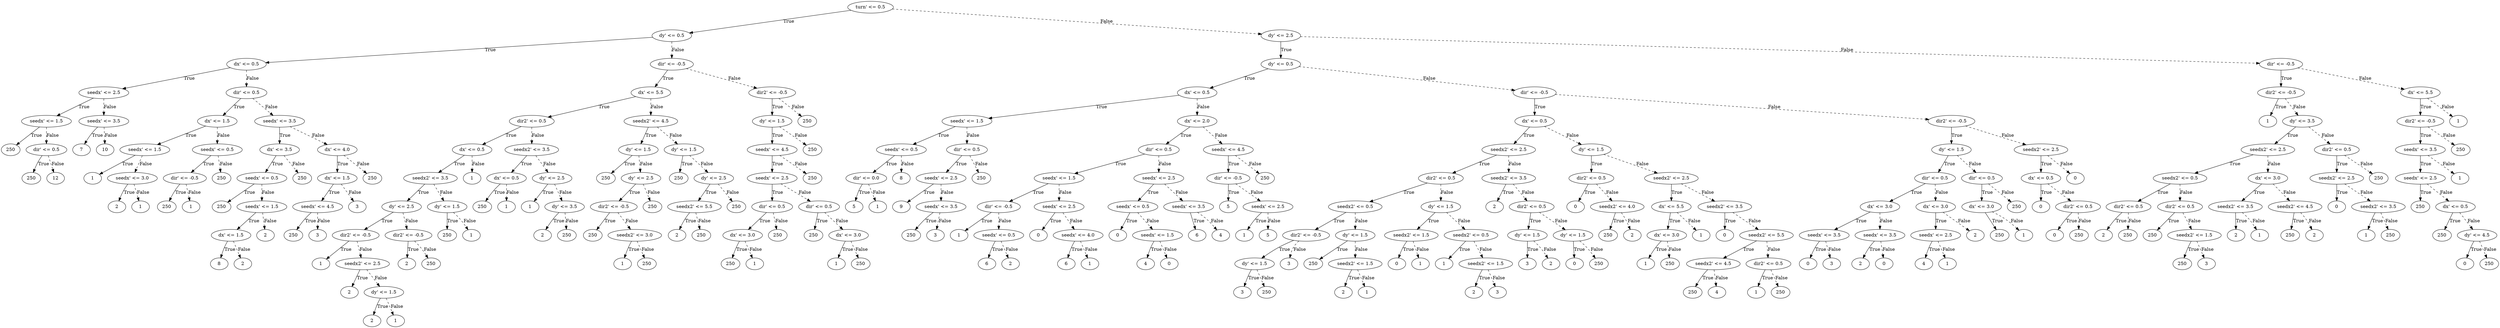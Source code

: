 digraph {
0 [label="turn' <= 0.5"];
1 [label="dy' <= 0.5"];
2 [label="dx' <= 0.5"];
3 [label="seedx' <= 2.5"];
4 [label="seedx' <= 1.5"];
5 [label="250"];
4 -> 5 [label="True"];
6 [label="dir' <= 0.5"];
7 [label="250"];
6 -> 7 [label="True"];
8 [label="12"];
6 -> 8 [style="dashed", label="False"];
4 -> 6 [style="dashed", label="False"];
3 -> 4 [label="True"];
9 [label="seedx' <= 3.5"];
10 [label="7"];
9 -> 10 [label="True"];
11 [label="10"];
9 -> 11 [style="dashed", label="False"];
3 -> 9 [style="dashed", label="False"];
2 -> 3 [label="True"];
12 [label="dir' <= 0.5"];
13 [label="dx' <= 1.5"];
14 [label="seedx' <= 1.5"];
15 [label="1"];
14 -> 15 [label="True"];
16 [label="seedx' <= 3.0"];
17 [label="2"];
16 -> 17 [label="True"];
18 [label="1"];
16 -> 18 [style="dashed", label="False"];
14 -> 16 [style="dashed", label="False"];
13 -> 14 [label="True"];
19 [label="seedx' <= 0.5"];
20 [label="dir' <= -0.5"];
21 [label="250"];
20 -> 21 [label="True"];
22 [label="1"];
20 -> 22 [style="dashed", label="False"];
19 -> 20 [label="True"];
23 [label="250"];
19 -> 23 [style="dashed", label="False"];
13 -> 19 [style="dashed", label="False"];
12 -> 13 [label="True"];
24 [label="seedx' <= 3.5"];
25 [label="dx' <= 3.5"];
26 [label="seedx' <= 0.5"];
27 [label="250"];
26 -> 27 [label="True"];
28 [label="seedx' <= 1.5"];
29 [label="dx' <= 1.5"];
30 [label="8"];
29 -> 30 [label="True"];
31 [label="2"];
29 -> 31 [style="dashed", label="False"];
28 -> 29 [label="True"];
32 [label="2"];
28 -> 32 [style="dashed", label="False"];
26 -> 28 [style="dashed", label="False"];
25 -> 26 [label="True"];
33 [label="250"];
25 -> 33 [style="dashed", label="False"];
24 -> 25 [label="True"];
34 [label="dx' <= 4.0"];
35 [label="dx' <= 1.5"];
36 [label="seedx' <= 4.5"];
37 [label="250"];
36 -> 37 [label="True"];
38 [label="3"];
36 -> 38 [style="dashed", label="False"];
35 -> 36 [label="True"];
39 [label="3"];
35 -> 39 [style="dashed", label="False"];
34 -> 35 [label="True"];
40 [label="250"];
34 -> 40 [style="dashed", label="False"];
24 -> 34 [style="dashed", label="False"];
12 -> 24 [style="dashed", label="False"];
2 -> 12 [style="dashed", label="False"];
1 -> 2 [label="True"];
41 [label="dir' <= -0.5"];
42 [label="dx' <= 5.5"];
43 [label="dir2' <= 0.5"];
44 [label="dx' <= 0.5"];
45 [label="seedx2' <= 3.5"];
46 [label="dy' <= 2.5"];
47 [label="dir2' <= -0.5"];
48 [label="1"];
47 -> 48 [label="True"];
49 [label="seedx2' <= 2.5"];
50 [label="2"];
49 -> 50 [label="True"];
51 [label="dy' <= 1.5"];
52 [label="2"];
51 -> 52 [label="True"];
53 [label="1"];
51 -> 53 [style="dashed", label="False"];
49 -> 51 [style="dashed", label="False"];
47 -> 49 [style="dashed", label="False"];
46 -> 47 [label="True"];
54 [label="dir2' <= -0.5"];
55 [label="2"];
54 -> 55 [label="True"];
56 [label="250"];
54 -> 56 [style="dashed", label="False"];
46 -> 54 [style="dashed", label="False"];
45 -> 46 [label="True"];
57 [label="dy' <= 1.5"];
58 [label="250"];
57 -> 58 [label="True"];
59 [label="1"];
57 -> 59 [style="dashed", label="False"];
45 -> 57 [style="dashed", label="False"];
44 -> 45 [label="True"];
60 [label="1"];
44 -> 60 [style="dashed", label="False"];
43 -> 44 [label="True"];
61 [label="seedx2' <= 3.5"];
62 [label="dx' <= 0.5"];
63 [label="250"];
62 -> 63 [label="True"];
64 [label="1"];
62 -> 64 [style="dashed", label="False"];
61 -> 62 [label="True"];
65 [label="dy' <= 2.5"];
66 [label="1"];
65 -> 66 [label="True"];
67 [label="dy' <= 3.5"];
68 [label="2"];
67 -> 68 [label="True"];
69 [label="250"];
67 -> 69 [style="dashed", label="False"];
65 -> 67 [style="dashed", label="False"];
61 -> 65 [style="dashed", label="False"];
43 -> 61 [style="dashed", label="False"];
42 -> 43 [label="True"];
70 [label="seedx2' <= 4.5"];
71 [label="dy' <= 1.5"];
72 [label="250"];
71 -> 72 [label="True"];
73 [label="dy' <= 2.5"];
74 [label="dir2' <= -0.5"];
75 [label="250"];
74 -> 75 [label="True"];
76 [label="seedx2' <= 3.0"];
77 [label="1"];
76 -> 77 [label="True"];
78 [label="250"];
76 -> 78 [style="dashed", label="False"];
74 -> 76 [style="dashed", label="False"];
73 -> 74 [label="True"];
79 [label="250"];
73 -> 79 [style="dashed", label="False"];
71 -> 73 [style="dashed", label="False"];
70 -> 71 [label="True"];
80 [label="dy' <= 1.5"];
81 [label="250"];
80 -> 81 [label="True"];
82 [label="dy' <= 2.5"];
83 [label="seedx2' <= 5.5"];
84 [label="2"];
83 -> 84 [label="True"];
85 [label="250"];
83 -> 85 [style="dashed", label="False"];
82 -> 83 [label="True"];
86 [label="250"];
82 -> 86 [style="dashed", label="False"];
80 -> 82 [style="dashed", label="False"];
70 -> 80 [style="dashed", label="False"];
42 -> 70 [style="dashed", label="False"];
41 -> 42 [label="True"];
87 [label="dir2' <= -0.5"];
88 [label="dy' <= 1.5"];
89 [label="seedx' <= 4.5"];
90 [label="seedx' <= 2.5"];
91 [label="dir' <= 0.5"];
92 [label="dx' <= 3.0"];
93 [label="250"];
92 -> 93 [label="True"];
94 [label="1"];
92 -> 94 [style="dashed", label="False"];
91 -> 92 [label="True"];
95 [label="250"];
91 -> 95 [style="dashed", label="False"];
90 -> 91 [label="True"];
96 [label="dir' <= 0.5"];
97 [label="250"];
96 -> 97 [label="True"];
98 [label="dx' <= 3.0"];
99 [label="1"];
98 -> 99 [label="True"];
100 [label="250"];
98 -> 100 [style="dashed", label="False"];
96 -> 98 [style="dashed", label="False"];
90 -> 96 [style="dashed", label="False"];
89 -> 90 [label="True"];
101 [label="250"];
89 -> 101 [style="dashed", label="False"];
88 -> 89 [label="True"];
102 [label="250"];
88 -> 102 [style="dashed", label="False"];
87 -> 88 [label="True"];
103 [label="250"];
87 -> 103 [style="dashed", label="False"];
41 -> 87 [style="dashed", label="False"];
1 -> 41 [style="dashed", label="False"];
0 -> 1 [label="True"];
104 [label="dy' <= 2.5"];
105 [label="dy' <= 0.5"];
106 [label="dx' <= 0.5"];
107 [label="seedx' <= 1.5"];
108 [label="seedx' <= 0.5"];
109 [label="dir' <= 0.0"];
110 [label="5"];
109 -> 110 [label="True"];
111 [label="1"];
109 -> 111 [style="dashed", label="False"];
108 -> 109 [label="True"];
112 [label="8"];
108 -> 112 [style="dashed", label="False"];
107 -> 108 [label="True"];
113 [label="dir' <= 0.5"];
114 [label="seedx' <= 2.5"];
115 [label="9"];
114 -> 115 [label="True"];
116 [label="seedx' <= 3.5"];
117 [label="250"];
116 -> 117 [label="True"];
118 [label="3"];
116 -> 118 [style="dashed", label="False"];
114 -> 116 [style="dashed", label="False"];
113 -> 114 [label="True"];
119 [label="250"];
113 -> 119 [style="dashed", label="False"];
107 -> 113 [style="dashed", label="False"];
106 -> 107 [label="True"];
120 [label="dx' <= 2.0"];
121 [label="dir' <= 0.5"];
122 [label="seedx' <= 1.5"];
123 [label="dir' <= -0.5"];
124 [label="1"];
123 -> 124 [label="True"];
125 [label="seedx' <= 0.5"];
126 [label="6"];
125 -> 126 [label="True"];
127 [label="2"];
125 -> 127 [style="dashed", label="False"];
123 -> 125 [style="dashed", label="False"];
122 -> 123 [label="True"];
128 [label="seedx' <= 2.5"];
129 [label="0"];
128 -> 129 [label="True"];
130 [label="seedx' <= 4.0"];
131 [label="6"];
130 -> 131 [label="True"];
132 [label="1"];
130 -> 132 [style="dashed", label="False"];
128 -> 130 [style="dashed", label="False"];
122 -> 128 [style="dashed", label="False"];
121 -> 122 [label="True"];
133 [label="seedx' <= 2.5"];
134 [label="seedx' <= 0.5"];
135 [label="0"];
134 -> 135 [label="True"];
136 [label="seedx' <= 1.5"];
137 [label="4"];
136 -> 137 [label="True"];
138 [label="0"];
136 -> 138 [style="dashed", label="False"];
134 -> 136 [style="dashed", label="False"];
133 -> 134 [label="True"];
139 [label="seedx' <= 3.5"];
140 [label="6"];
139 -> 140 [label="True"];
141 [label="4"];
139 -> 141 [style="dashed", label="False"];
133 -> 139 [style="dashed", label="False"];
121 -> 133 [style="dashed", label="False"];
120 -> 121 [label="True"];
142 [label="seedx' <= 4.5"];
143 [label="dir' <= -0.5"];
144 [label="5"];
143 -> 144 [label="True"];
145 [label="seedx' <= 2.5"];
146 [label="1"];
145 -> 146 [label="True"];
147 [label="5"];
145 -> 147 [style="dashed", label="False"];
143 -> 145 [style="dashed", label="False"];
142 -> 143 [label="True"];
148 [label="250"];
142 -> 148 [style="dashed", label="False"];
120 -> 142 [style="dashed", label="False"];
106 -> 120 [style="dashed", label="False"];
105 -> 106 [label="True"];
149 [label="dir' <= -0.5"];
150 [label="dx' <= 0.5"];
151 [label="seedx2' <= 2.5"];
152 [label="dir2' <= 0.5"];
153 [label="seedx2' <= 0.5"];
154 [label="dir2' <= -0.5"];
155 [label="dy' <= 1.5"];
156 [label="3"];
155 -> 156 [label="True"];
157 [label="250"];
155 -> 157 [style="dashed", label="False"];
154 -> 155 [label="True"];
158 [label="3"];
154 -> 158 [style="dashed", label="False"];
153 -> 154 [label="True"];
159 [label="dy' <= 1.5"];
160 [label="250"];
159 -> 160 [label="True"];
161 [label="seedx2' <= 1.5"];
162 [label="2"];
161 -> 162 [label="True"];
163 [label="1"];
161 -> 163 [style="dashed", label="False"];
159 -> 161 [style="dashed", label="False"];
153 -> 159 [style="dashed", label="False"];
152 -> 153 [label="True"];
164 [label="dy' <= 1.5"];
165 [label="seedx2' <= 1.5"];
166 [label="0"];
165 -> 166 [label="True"];
167 [label="1"];
165 -> 167 [style="dashed", label="False"];
164 -> 165 [label="True"];
168 [label="seedx2' <= 0.5"];
169 [label="1"];
168 -> 169 [label="True"];
170 [label="seedx2' <= 1.5"];
171 [label="2"];
170 -> 171 [label="True"];
172 [label="3"];
170 -> 172 [style="dashed", label="False"];
168 -> 170 [style="dashed", label="False"];
164 -> 168 [style="dashed", label="False"];
152 -> 164 [style="dashed", label="False"];
151 -> 152 [label="True"];
173 [label="seedx2' <= 3.5"];
174 [label="2"];
173 -> 174 [label="True"];
175 [label="dir2' <= 0.5"];
176 [label="dy' <= 1.5"];
177 [label="3"];
176 -> 177 [label="True"];
178 [label="2"];
176 -> 178 [style="dashed", label="False"];
175 -> 176 [label="True"];
179 [label="dy' <= 1.5"];
180 [label="0"];
179 -> 180 [label="True"];
181 [label="250"];
179 -> 181 [style="dashed", label="False"];
175 -> 179 [style="dashed", label="False"];
173 -> 175 [style="dashed", label="False"];
151 -> 173 [style="dashed", label="False"];
150 -> 151 [label="True"];
182 [label="dy' <= 1.5"];
183 [label="dir2' <= 0.5"];
184 [label="0"];
183 -> 184 [label="True"];
185 [label="seedx2' <= 4.0"];
186 [label="250"];
185 -> 186 [label="True"];
187 [label="2"];
185 -> 187 [style="dashed", label="False"];
183 -> 185 [style="dashed", label="False"];
182 -> 183 [label="True"];
188 [label="seedx2' <= 2.5"];
189 [label="dx' <= 5.5"];
190 [label="dx' <= 3.0"];
191 [label="1"];
190 -> 191 [label="True"];
192 [label="250"];
190 -> 192 [style="dashed", label="False"];
189 -> 190 [label="True"];
193 [label="1"];
189 -> 193 [style="dashed", label="False"];
188 -> 189 [label="True"];
194 [label="seedx2' <= 3.5"];
195 [label="0"];
194 -> 195 [label="True"];
196 [label="seedx2' <= 5.5"];
197 [label="seedx2' <= 4.5"];
198 [label="250"];
197 -> 198 [label="True"];
199 [label="4"];
197 -> 199 [style="dashed", label="False"];
196 -> 197 [label="True"];
200 [label="dir2' <= 0.5"];
201 [label="1"];
200 -> 201 [label="True"];
202 [label="250"];
200 -> 202 [style="dashed", label="False"];
196 -> 200 [style="dashed", label="False"];
194 -> 196 [style="dashed", label="False"];
188 -> 194 [style="dashed", label="False"];
182 -> 188 [style="dashed", label="False"];
150 -> 182 [style="dashed", label="False"];
149 -> 150 [label="True"];
203 [label="dir2' <= -0.5"];
204 [label="dy' <= 1.5"];
205 [label="dir' <= 0.5"];
206 [label="dx' <= 3.0"];
207 [label="seedx' <= 3.5"];
208 [label="0"];
207 -> 208 [label="True"];
209 [label="3"];
207 -> 209 [style="dashed", label="False"];
206 -> 207 [label="True"];
210 [label="seedx' <= 3.5"];
211 [label="2"];
210 -> 211 [label="True"];
212 [label="0"];
210 -> 212 [style="dashed", label="False"];
206 -> 210 [style="dashed", label="False"];
205 -> 206 [label="True"];
213 [label="dx' <= 3.0"];
214 [label="seedx' <= 2.5"];
215 [label="4"];
214 -> 215 [label="True"];
216 [label="1"];
214 -> 216 [style="dashed", label="False"];
213 -> 214 [label="True"];
217 [label="2"];
213 -> 217 [style="dashed", label="False"];
205 -> 213 [style="dashed", label="False"];
204 -> 205 [label="True"];
218 [label="dir' <= 0.5"];
219 [label="dx' <= 3.0"];
220 [label="250"];
219 -> 220 [label="True"];
221 [label="1"];
219 -> 221 [style="dashed", label="False"];
218 -> 219 [label="True"];
222 [label="250"];
218 -> 222 [style="dashed", label="False"];
204 -> 218 [style="dashed", label="False"];
203 -> 204 [label="True"];
223 [label="seedx2' <= 2.5"];
224 [label="dx' <= 0.5"];
225 [label="0"];
224 -> 225 [label="True"];
226 [label="dir2' <= 0.5"];
227 [label="0"];
226 -> 227 [label="True"];
228 [label="250"];
226 -> 228 [style="dashed", label="False"];
224 -> 226 [style="dashed", label="False"];
223 -> 224 [label="True"];
229 [label="0"];
223 -> 229 [style="dashed", label="False"];
203 -> 223 [style="dashed", label="False"];
149 -> 203 [style="dashed", label="False"];
105 -> 149 [style="dashed", label="False"];
104 -> 105 [label="True"];
230 [label="dir' <= -0.5"];
231 [label="dir2' <= -0.5"];
232 [label="1"];
231 -> 232 [label="True"];
233 [label="dy' <= 3.5"];
234 [label="seedx2' <= 2.5"];
235 [label="seedx2' <= 0.5"];
236 [label="dir2' <= 0.5"];
237 [label="2"];
236 -> 237 [label="True"];
238 [label="250"];
236 -> 238 [style="dashed", label="False"];
235 -> 236 [label="True"];
239 [label="dir2' <= 0.5"];
240 [label="250"];
239 -> 240 [label="True"];
241 [label="seedx2' <= 1.5"];
242 [label="250"];
241 -> 242 [label="True"];
243 [label="3"];
241 -> 243 [style="dashed", label="False"];
239 -> 241 [style="dashed", label="False"];
235 -> 239 [style="dashed", label="False"];
234 -> 235 [label="True"];
244 [label="dx' <= 3.0"];
245 [label="seedx2' <= 3.5"];
246 [label="2"];
245 -> 246 [label="True"];
247 [label="1"];
245 -> 247 [style="dashed", label="False"];
244 -> 245 [label="True"];
248 [label="seedx2' <= 4.5"];
249 [label="250"];
248 -> 249 [label="True"];
250 [label="2"];
248 -> 250 [style="dashed", label="False"];
244 -> 248 [style="dashed", label="False"];
234 -> 244 [style="dashed", label="False"];
233 -> 234 [label="True"];
251 [label="dir2' <= 0.5"];
252 [label="seedx2' <= 2.5"];
253 [label="0"];
252 -> 253 [label="True"];
254 [label="seedx2' <= 3.5"];
255 [label="1"];
254 -> 255 [label="True"];
256 [label="250"];
254 -> 256 [style="dashed", label="False"];
252 -> 254 [style="dashed", label="False"];
251 -> 252 [label="True"];
257 [label="250"];
251 -> 257 [style="dashed", label="False"];
233 -> 251 [style="dashed", label="False"];
231 -> 233 [style="dashed", label="False"];
230 -> 231 [label="True"];
258 [label="dx' <= 5.5"];
259 [label="dir2' <= -0.5"];
260 [label="seedx' <= 3.5"];
261 [label="seedx' <= 2.5"];
262 [label="250"];
261 -> 262 [label="True"];
263 [label="dx' <= 0.5"];
264 [label="250"];
263 -> 264 [label="True"];
265 [label="dy' <= 4.5"];
266 [label="0"];
265 -> 266 [label="True"];
267 [label="250"];
265 -> 267 [style="dashed", label="False"];
263 -> 265 [style="dashed", label="False"];
261 -> 263 [style="dashed", label="False"];
260 -> 261 [label="True"];
268 [label="1"];
260 -> 268 [style="dashed", label="False"];
259 -> 260 [label="True"];
269 [label="250"];
259 -> 269 [style="dashed", label="False"];
258 -> 259 [label="True"];
270 [label="1"];
258 -> 270 [style="dashed", label="False"];
230 -> 258 [style="dashed", label="False"];
104 -> 230 [style="dashed", label="False"];
0 -> 104 [style="dashed", label="False"];

}